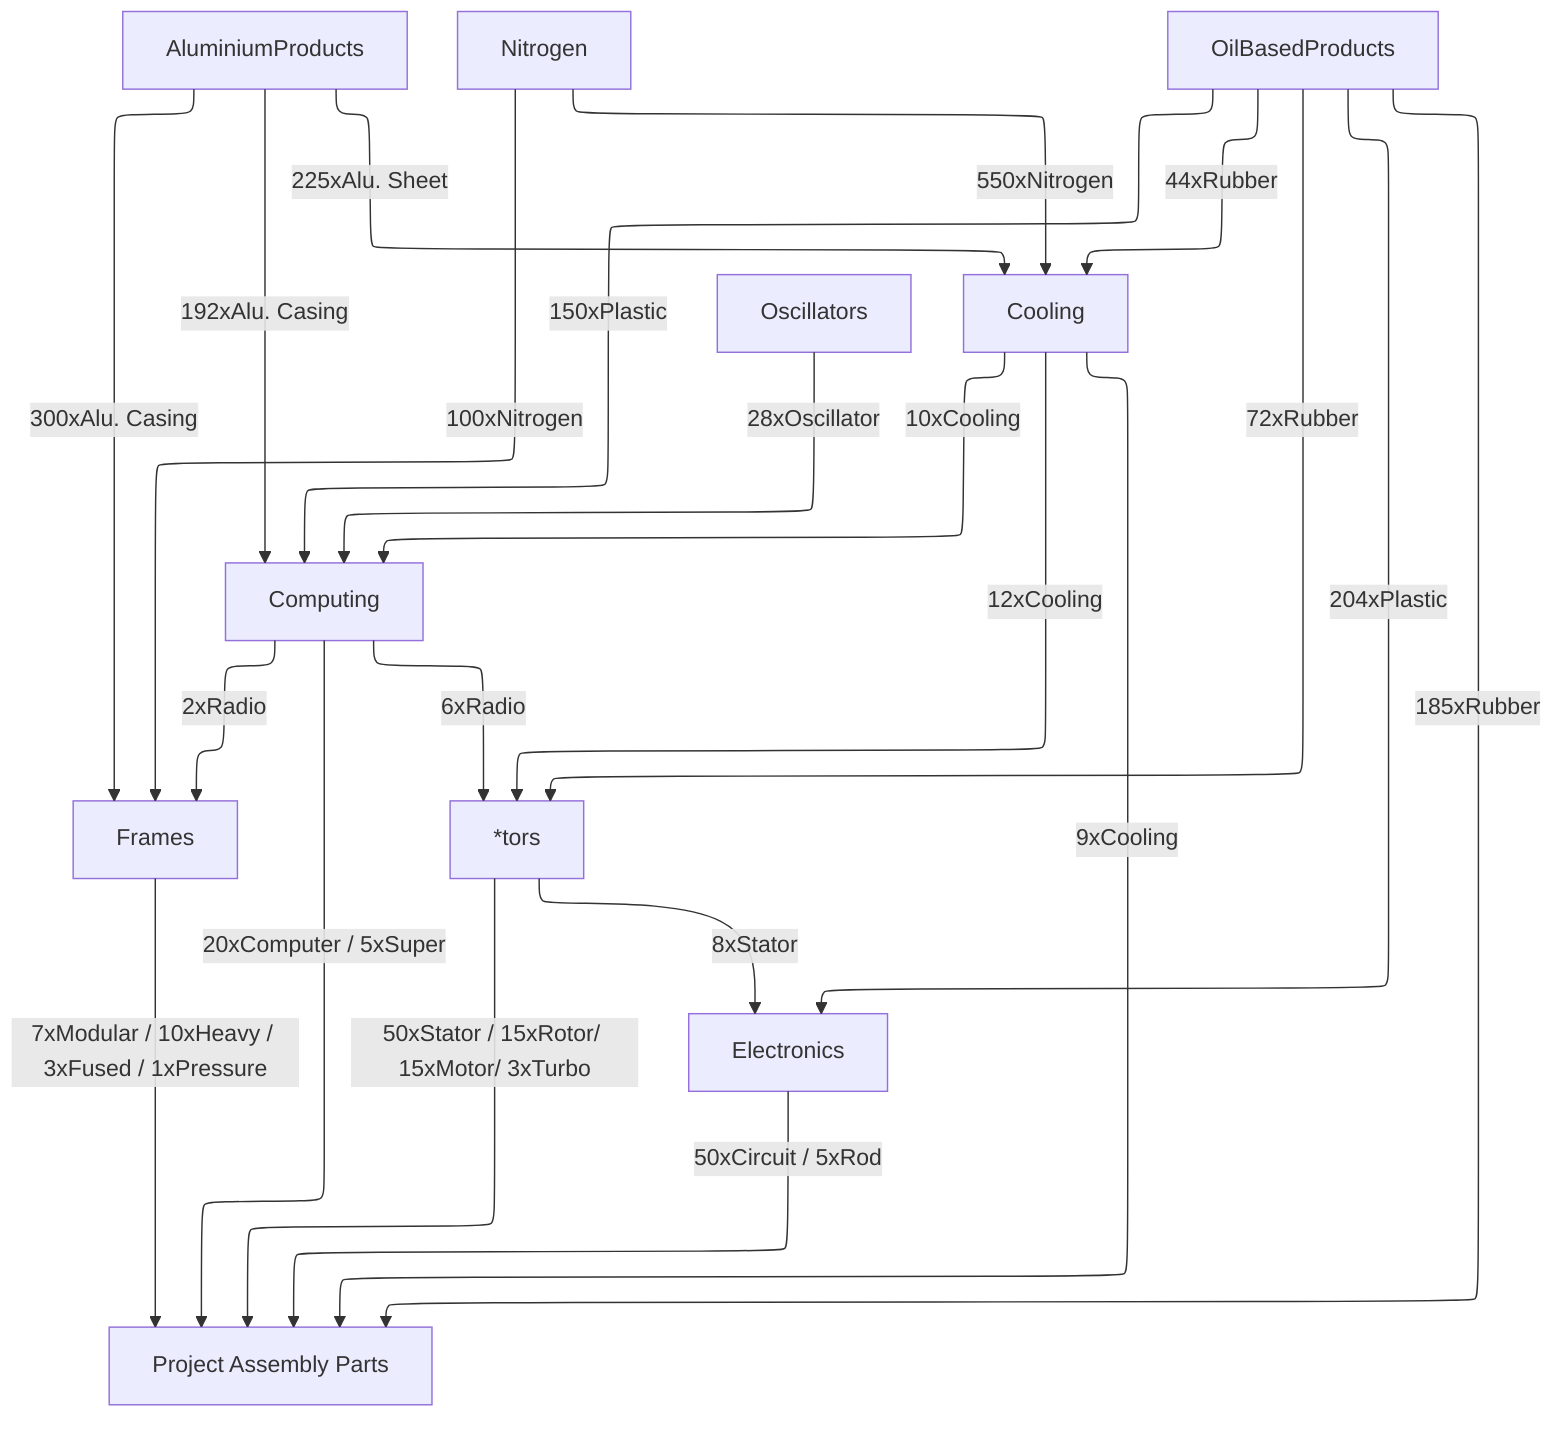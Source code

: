 ---
config:
  layout: elk
---

flowchart TD

    AluminiumProducts

    Oscillators

    Nitrogen

    AluminiumProducts -- 300xAlu. Casing --> Frames
    Computing -- 2xRadio --> Frames
    Nitrogen -- 100xNitrogen --> Frames
    Frames

    OilBasedProducts -- 204xPlastic --> Electronics
    Motors -- 8xStator --> Electronics
    Electronics

    OilBasedProducts -- 72xRubber --> Motors
    Cooling -- 12xCooling --> Motors
    Computing -- 6xRadio --> Motors
    Motors["*tors"]

    AluminiumProducts -- 225xAlu. Sheet --> Cooling
    OilBasedProducts -- 44xRubber --> Cooling
    Nitrogen -- 550xNitrogen --> Cooling
    Cooling

    OilBasedProducts -- 150xPlastic --> Computing
    Oscillators -- 28xOscillator --> Computing
    AluminiumProducts -- 192xAlu. Casing --> Computing
    Cooling -- 10xCooling--> Computing
    Computing

    OilBasedProducts -- 185xRubber --> ProjectAssembly
    Motors -- 50xStator / 15xRotor/ 15xMotor/ 3xTurbo --> ProjectAssembly
    Frames -- 7xModular / 10xHeavy / 3xFused / 1xPressure --> ProjectAssembly
    Electronics -- 50xCircuit / 5xRod --> ProjectAssembly
    Cooling -- 9xCooling--> ProjectAssembly
    Computing -- 20xComputer / 5xSuper --> ProjectAssembly
    ProjectAssembly["Project Assembly Parts"]